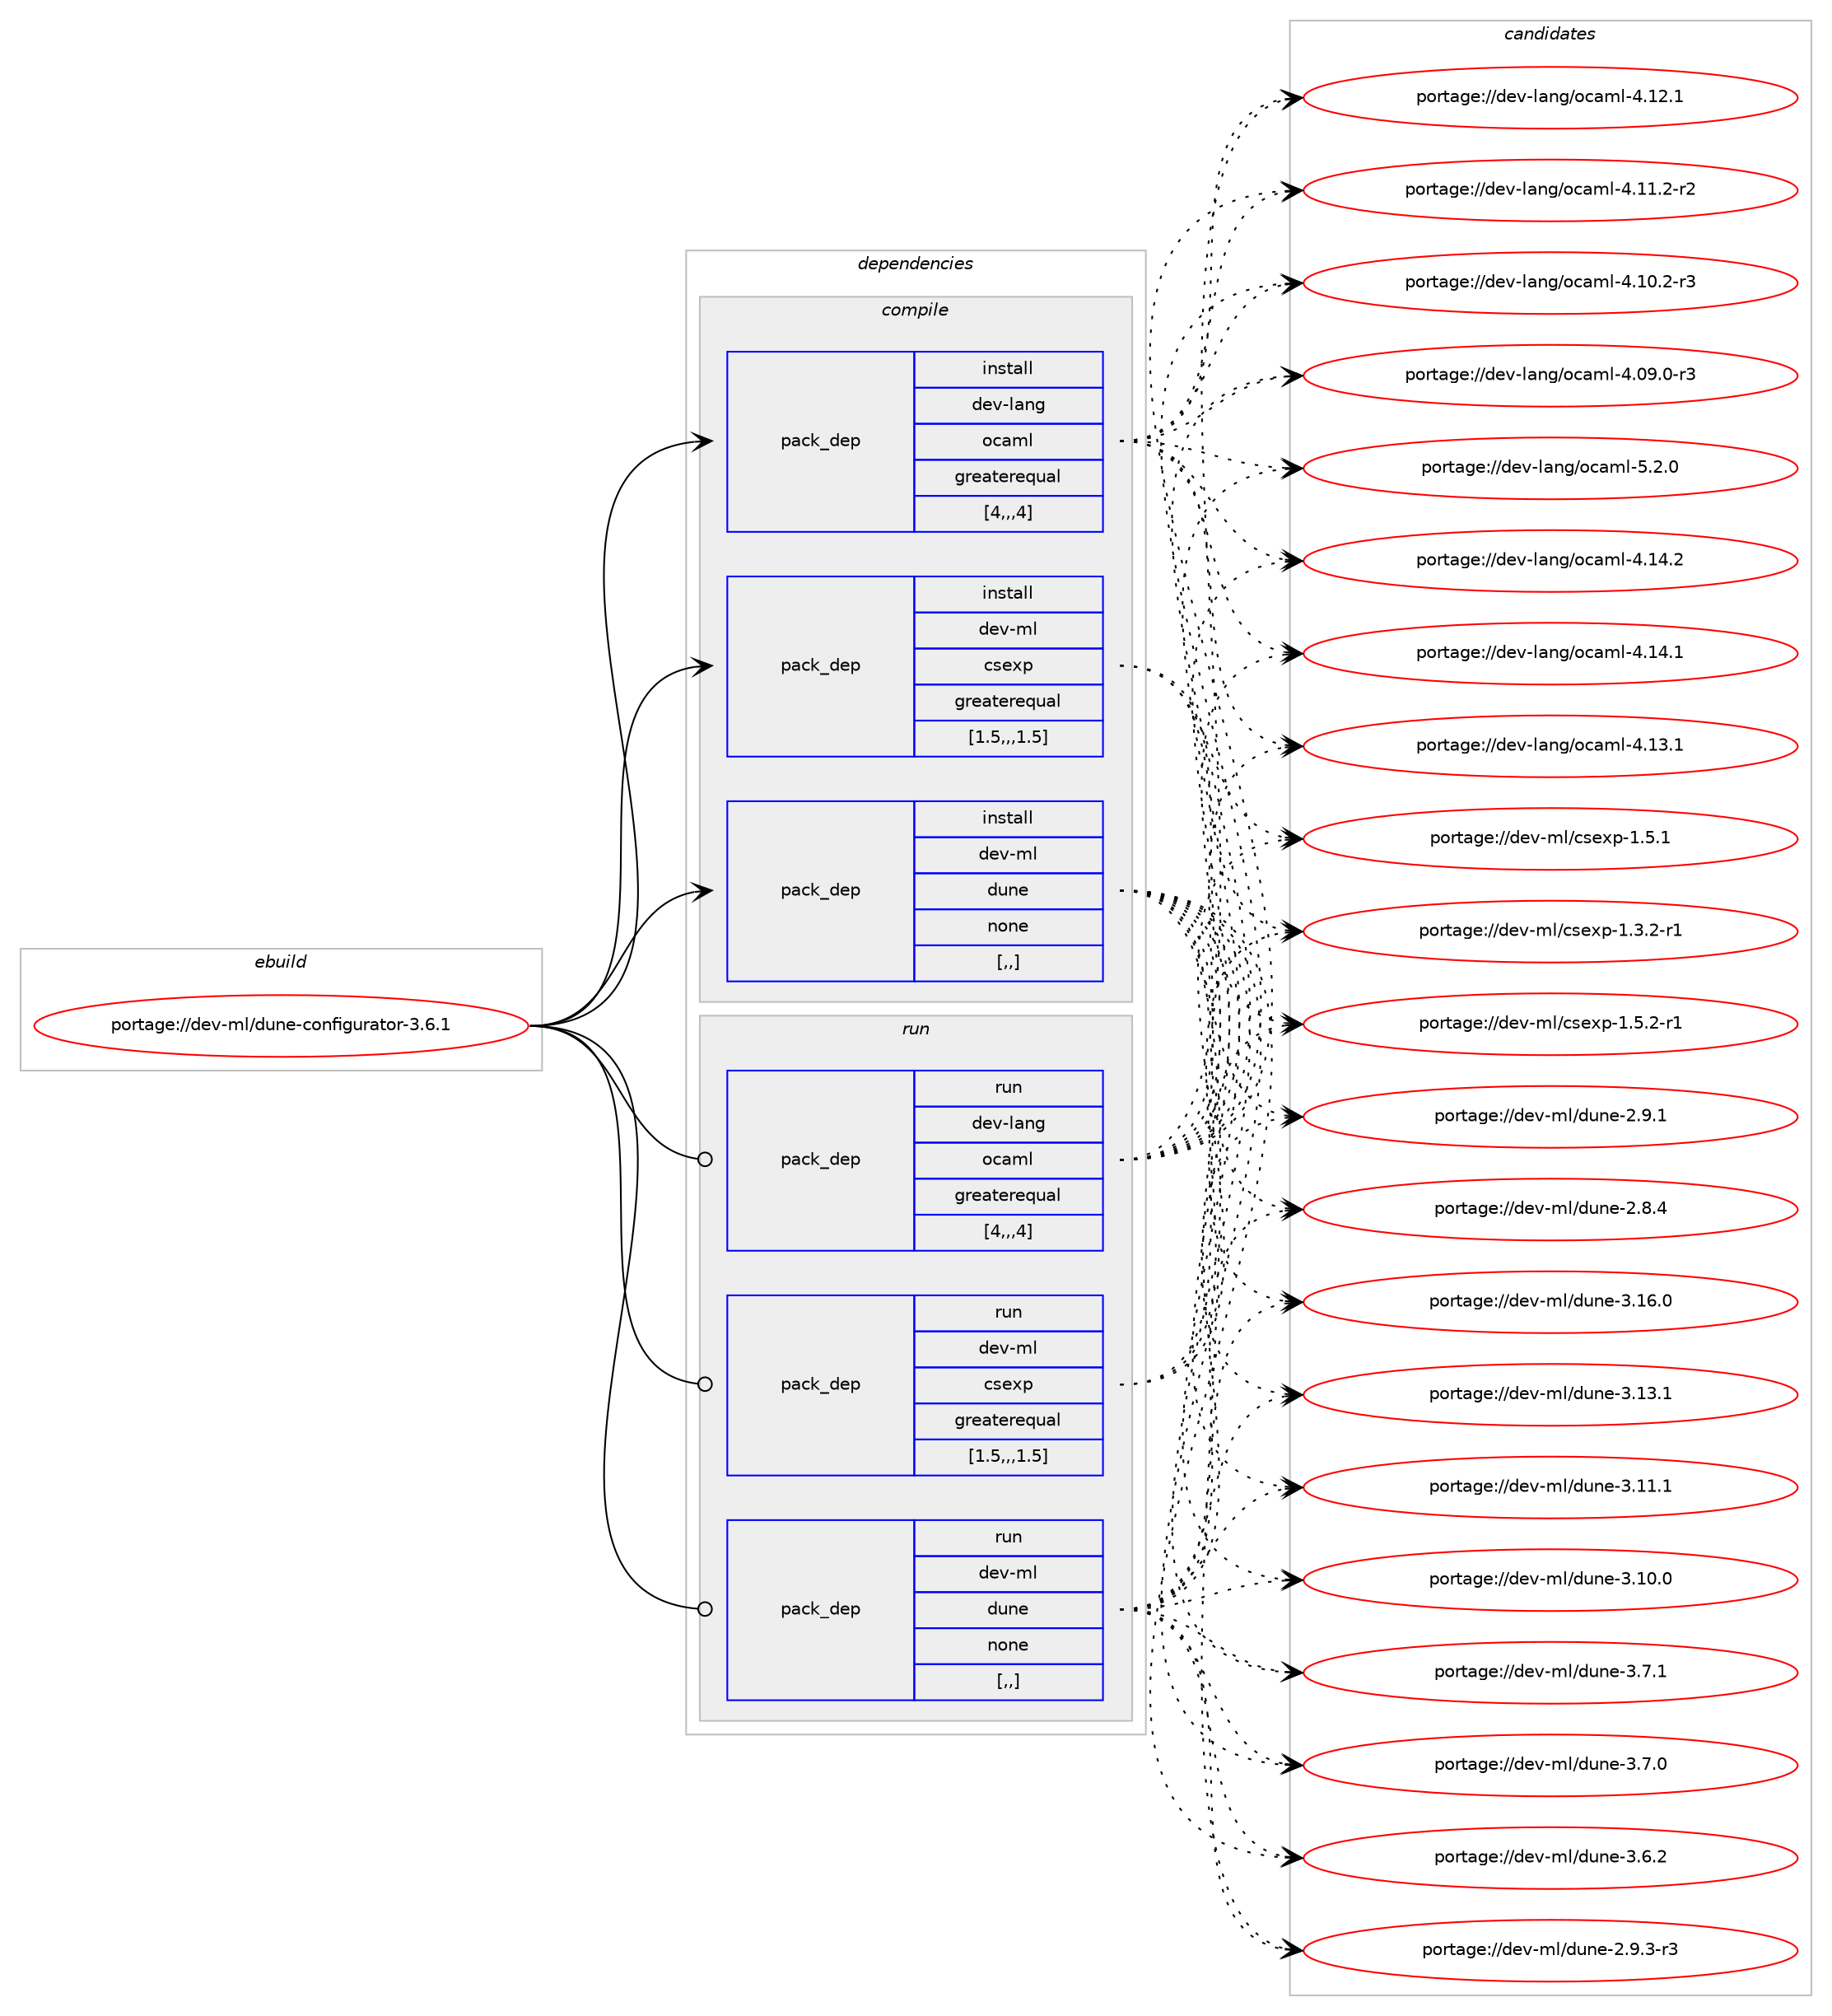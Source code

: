 digraph prolog {

# *************
# Graph options
# *************

newrank=true;
concentrate=true;
compound=true;
graph [rankdir=LR,fontname=Helvetica,fontsize=10,ranksep=1.5];#, ranksep=2.5, nodesep=0.2];
edge  [arrowhead=vee];
node  [fontname=Helvetica,fontsize=10];

# **********
# The ebuild
# **********

subgraph cluster_leftcol {
color=gray;
label=<<i>ebuild</i>>;
id [label="portage://dev-ml/dune-configurator-3.6.1", color=red, width=4, href="../dev-ml/dune-configurator-3.6.1.svg"];
}

# ****************
# The dependencies
# ****************

subgraph cluster_midcol {
color=gray;
label=<<i>dependencies</i>>;
subgraph cluster_compile {
fillcolor="#eeeeee";
style=filled;
label=<<i>compile</i>>;
subgraph pack88396 {
dependency118924 [label=<<TABLE BORDER="0" CELLBORDER="1" CELLSPACING="0" CELLPADDING="4" WIDTH="220"><TR><TD ROWSPAN="6" CELLPADDING="30">pack_dep</TD></TR><TR><TD WIDTH="110">install</TD></TR><TR><TD>dev-lang</TD></TR><TR><TD>ocaml</TD></TR><TR><TD>greaterequal</TD></TR><TR><TD>[4,,,4]</TD></TR></TABLE>>, shape=none, color=blue];
}
id:e -> dependency118924:w [weight=20,style="solid",arrowhead="vee"];
subgraph pack88397 {
dependency118925 [label=<<TABLE BORDER="0" CELLBORDER="1" CELLSPACING="0" CELLPADDING="4" WIDTH="220"><TR><TD ROWSPAN="6" CELLPADDING="30">pack_dep</TD></TR><TR><TD WIDTH="110">install</TD></TR><TR><TD>dev-ml</TD></TR><TR><TD>csexp</TD></TR><TR><TD>greaterequal</TD></TR><TR><TD>[1.5,,,1.5]</TD></TR></TABLE>>, shape=none, color=blue];
}
id:e -> dependency118925:w [weight=20,style="solid",arrowhead="vee"];
subgraph pack88398 {
dependency118926 [label=<<TABLE BORDER="0" CELLBORDER="1" CELLSPACING="0" CELLPADDING="4" WIDTH="220"><TR><TD ROWSPAN="6" CELLPADDING="30">pack_dep</TD></TR><TR><TD WIDTH="110">install</TD></TR><TR><TD>dev-ml</TD></TR><TR><TD>dune</TD></TR><TR><TD>none</TD></TR><TR><TD>[,,]</TD></TR></TABLE>>, shape=none, color=blue];
}
id:e -> dependency118926:w [weight=20,style="solid",arrowhead="vee"];
}
subgraph cluster_compileandrun {
fillcolor="#eeeeee";
style=filled;
label=<<i>compile and run</i>>;
}
subgraph cluster_run {
fillcolor="#eeeeee";
style=filled;
label=<<i>run</i>>;
subgraph pack88399 {
dependency118927 [label=<<TABLE BORDER="0" CELLBORDER="1" CELLSPACING="0" CELLPADDING="4" WIDTH="220"><TR><TD ROWSPAN="6" CELLPADDING="30">pack_dep</TD></TR><TR><TD WIDTH="110">run</TD></TR><TR><TD>dev-lang</TD></TR><TR><TD>ocaml</TD></TR><TR><TD>greaterequal</TD></TR><TR><TD>[4,,,4]</TD></TR></TABLE>>, shape=none, color=blue];
}
id:e -> dependency118927:w [weight=20,style="solid",arrowhead="odot"];
subgraph pack88400 {
dependency118928 [label=<<TABLE BORDER="0" CELLBORDER="1" CELLSPACING="0" CELLPADDING="4" WIDTH="220"><TR><TD ROWSPAN="6" CELLPADDING="30">pack_dep</TD></TR><TR><TD WIDTH="110">run</TD></TR><TR><TD>dev-ml</TD></TR><TR><TD>csexp</TD></TR><TR><TD>greaterequal</TD></TR><TR><TD>[1.5,,,1.5]</TD></TR></TABLE>>, shape=none, color=blue];
}
id:e -> dependency118928:w [weight=20,style="solid",arrowhead="odot"];
subgraph pack88401 {
dependency118929 [label=<<TABLE BORDER="0" CELLBORDER="1" CELLSPACING="0" CELLPADDING="4" WIDTH="220"><TR><TD ROWSPAN="6" CELLPADDING="30">pack_dep</TD></TR><TR><TD WIDTH="110">run</TD></TR><TR><TD>dev-ml</TD></TR><TR><TD>dune</TD></TR><TR><TD>none</TD></TR><TR><TD>[,,]</TD></TR></TABLE>>, shape=none, color=blue];
}
id:e -> dependency118929:w [weight=20,style="solid",arrowhead="odot"];
}
}

# **************
# The candidates
# **************

subgraph cluster_choices {
rank=same;
color=gray;
label=<<i>candidates</i>>;

subgraph choice88396 {
color=black;
nodesep=1;
choice1001011184510897110103471119997109108455346504648 [label="portage://dev-lang/ocaml-5.2.0", color=red, width=4,href="../dev-lang/ocaml-5.2.0.svg"];
choice100101118451089711010347111999710910845524649524650 [label="portage://dev-lang/ocaml-4.14.2", color=red, width=4,href="../dev-lang/ocaml-4.14.2.svg"];
choice100101118451089711010347111999710910845524649524649 [label="portage://dev-lang/ocaml-4.14.1", color=red, width=4,href="../dev-lang/ocaml-4.14.1.svg"];
choice100101118451089711010347111999710910845524649514649 [label="portage://dev-lang/ocaml-4.13.1", color=red, width=4,href="../dev-lang/ocaml-4.13.1.svg"];
choice100101118451089711010347111999710910845524649504649 [label="portage://dev-lang/ocaml-4.12.1", color=red, width=4,href="../dev-lang/ocaml-4.12.1.svg"];
choice1001011184510897110103471119997109108455246494946504511450 [label="portage://dev-lang/ocaml-4.11.2-r2", color=red, width=4,href="../dev-lang/ocaml-4.11.2-r2.svg"];
choice1001011184510897110103471119997109108455246494846504511451 [label="portage://dev-lang/ocaml-4.10.2-r3", color=red, width=4,href="../dev-lang/ocaml-4.10.2-r3.svg"];
choice1001011184510897110103471119997109108455246485746484511451 [label="portage://dev-lang/ocaml-4.09.0-r3", color=red, width=4,href="../dev-lang/ocaml-4.09.0-r3.svg"];
dependency118924:e -> choice1001011184510897110103471119997109108455346504648:w [style=dotted,weight="100"];
dependency118924:e -> choice100101118451089711010347111999710910845524649524650:w [style=dotted,weight="100"];
dependency118924:e -> choice100101118451089711010347111999710910845524649524649:w [style=dotted,weight="100"];
dependency118924:e -> choice100101118451089711010347111999710910845524649514649:w [style=dotted,weight="100"];
dependency118924:e -> choice100101118451089711010347111999710910845524649504649:w [style=dotted,weight="100"];
dependency118924:e -> choice1001011184510897110103471119997109108455246494946504511450:w [style=dotted,weight="100"];
dependency118924:e -> choice1001011184510897110103471119997109108455246494846504511451:w [style=dotted,weight="100"];
dependency118924:e -> choice1001011184510897110103471119997109108455246485746484511451:w [style=dotted,weight="100"];
}
subgraph choice88397 {
color=black;
nodesep=1;
choice1001011184510910847991151011201124549465346504511449 [label="portage://dev-ml/csexp-1.5.2-r1", color=red, width=4,href="../dev-ml/csexp-1.5.2-r1.svg"];
choice100101118451091084799115101120112454946534649 [label="portage://dev-ml/csexp-1.5.1", color=red, width=4,href="../dev-ml/csexp-1.5.1.svg"];
choice1001011184510910847991151011201124549465146504511449 [label="portage://dev-ml/csexp-1.3.2-r1", color=red, width=4,href="../dev-ml/csexp-1.3.2-r1.svg"];
dependency118925:e -> choice1001011184510910847991151011201124549465346504511449:w [style=dotted,weight="100"];
dependency118925:e -> choice100101118451091084799115101120112454946534649:w [style=dotted,weight="100"];
dependency118925:e -> choice1001011184510910847991151011201124549465146504511449:w [style=dotted,weight="100"];
}
subgraph choice88398 {
color=black;
nodesep=1;
choice100101118451091084710011711010145514649544648 [label="portage://dev-ml/dune-3.16.0", color=red, width=4,href="../dev-ml/dune-3.16.0.svg"];
choice100101118451091084710011711010145514649514649 [label="portage://dev-ml/dune-3.13.1", color=red, width=4,href="../dev-ml/dune-3.13.1.svg"];
choice100101118451091084710011711010145514649494649 [label="portage://dev-ml/dune-3.11.1", color=red, width=4,href="../dev-ml/dune-3.11.1.svg"];
choice100101118451091084710011711010145514649484648 [label="portage://dev-ml/dune-3.10.0", color=red, width=4,href="../dev-ml/dune-3.10.0.svg"];
choice1001011184510910847100117110101455146554649 [label="portage://dev-ml/dune-3.7.1", color=red, width=4,href="../dev-ml/dune-3.7.1.svg"];
choice1001011184510910847100117110101455146554648 [label="portage://dev-ml/dune-3.7.0", color=red, width=4,href="../dev-ml/dune-3.7.0.svg"];
choice1001011184510910847100117110101455146544650 [label="portage://dev-ml/dune-3.6.2", color=red, width=4,href="../dev-ml/dune-3.6.2.svg"];
choice10010111845109108471001171101014550465746514511451 [label="portage://dev-ml/dune-2.9.3-r3", color=red, width=4,href="../dev-ml/dune-2.9.3-r3.svg"];
choice1001011184510910847100117110101455046574649 [label="portage://dev-ml/dune-2.9.1", color=red, width=4,href="../dev-ml/dune-2.9.1.svg"];
choice1001011184510910847100117110101455046564652 [label="portage://dev-ml/dune-2.8.4", color=red, width=4,href="../dev-ml/dune-2.8.4.svg"];
dependency118926:e -> choice100101118451091084710011711010145514649544648:w [style=dotted,weight="100"];
dependency118926:e -> choice100101118451091084710011711010145514649514649:w [style=dotted,weight="100"];
dependency118926:e -> choice100101118451091084710011711010145514649494649:w [style=dotted,weight="100"];
dependency118926:e -> choice100101118451091084710011711010145514649484648:w [style=dotted,weight="100"];
dependency118926:e -> choice1001011184510910847100117110101455146554649:w [style=dotted,weight="100"];
dependency118926:e -> choice1001011184510910847100117110101455146554648:w [style=dotted,weight="100"];
dependency118926:e -> choice1001011184510910847100117110101455146544650:w [style=dotted,weight="100"];
dependency118926:e -> choice10010111845109108471001171101014550465746514511451:w [style=dotted,weight="100"];
dependency118926:e -> choice1001011184510910847100117110101455046574649:w [style=dotted,weight="100"];
dependency118926:e -> choice1001011184510910847100117110101455046564652:w [style=dotted,weight="100"];
}
subgraph choice88399 {
color=black;
nodesep=1;
choice1001011184510897110103471119997109108455346504648 [label="portage://dev-lang/ocaml-5.2.0", color=red, width=4,href="../dev-lang/ocaml-5.2.0.svg"];
choice100101118451089711010347111999710910845524649524650 [label="portage://dev-lang/ocaml-4.14.2", color=red, width=4,href="../dev-lang/ocaml-4.14.2.svg"];
choice100101118451089711010347111999710910845524649524649 [label="portage://dev-lang/ocaml-4.14.1", color=red, width=4,href="../dev-lang/ocaml-4.14.1.svg"];
choice100101118451089711010347111999710910845524649514649 [label="portage://dev-lang/ocaml-4.13.1", color=red, width=4,href="../dev-lang/ocaml-4.13.1.svg"];
choice100101118451089711010347111999710910845524649504649 [label="portage://dev-lang/ocaml-4.12.1", color=red, width=4,href="../dev-lang/ocaml-4.12.1.svg"];
choice1001011184510897110103471119997109108455246494946504511450 [label="portage://dev-lang/ocaml-4.11.2-r2", color=red, width=4,href="../dev-lang/ocaml-4.11.2-r2.svg"];
choice1001011184510897110103471119997109108455246494846504511451 [label="portage://dev-lang/ocaml-4.10.2-r3", color=red, width=4,href="../dev-lang/ocaml-4.10.2-r3.svg"];
choice1001011184510897110103471119997109108455246485746484511451 [label="portage://dev-lang/ocaml-4.09.0-r3", color=red, width=4,href="../dev-lang/ocaml-4.09.0-r3.svg"];
dependency118927:e -> choice1001011184510897110103471119997109108455346504648:w [style=dotted,weight="100"];
dependency118927:e -> choice100101118451089711010347111999710910845524649524650:w [style=dotted,weight="100"];
dependency118927:e -> choice100101118451089711010347111999710910845524649524649:w [style=dotted,weight="100"];
dependency118927:e -> choice100101118451089711010347111999710910845524649514649:w [style=dotted,weight="100"];
dependency118927:e -> choice100101118451089711010347111999710910845524649504649:w [style=dotted,weight="100"];
dependency118927:e -> choice1001011184510897110103471119997109108455246494946504511450:w [style=dotted,weight="100"];
dependency118927:e -> choice1001011184510897110103471119997109108455246494846504511451:w [style=dotted,weight="100"];
dependency118927:e -> choice1001011184510897110103471119997109108455246485746484511451:w [style=dotted,weight="100"];
}
subgraph choice88400 {
color=black;
nodesep=1;
choice1001011184510910847991151011201124549465346504511449 [label="portage://dev-ml/csexp-1.5.2-r1", color=red, width=4,href="../dev-ml/csexp-1.5.2-r1.svg"];
choice100101118451091084799115101120112454946534649 [label="portage://dev-ml/csexp-1.5.1", color=red, width=4,href="../dev-ml/csexp-1.5.1.svg"];
choice1001011184510910847991151011201124549465146504511449 [label="portage://dev-ml/csexp-1.3.2-r1", color=red, width=4,href="../dev-ml/csexp-1.3.2-r1.svg"];
dependency118928:e -> choice1001011184510910847991151011201124549465346504511449:w [style=dotted,weight="100"];
dependency118928:e -> choice100101118451091084799115101120112454946534649:w [style=dotted,weight="100"];
dependency118928:e -> choice1001011184510910847991151011201124549465146504511449:w [style=dotted,weight="100"];
}
subgraph choice88401 {
color=black;
nodesep=1;
choice100101118451091084710011711010145514649544648 [label="portage://dev-ml/dune-3.16.0", color=red, width=4,href="../dev-ml/dune-3.16.0.svg"];
choice100101118451091084710011711010145514649514649 [label="portage://dev-ml/dune-3.13.1", color=red, width=4,href="../dev-ml/dune-3.13.1.svg"];
choice100101118451091084710011711010145514649494649 [label="portage://dev-ml/dune-3.11.1", color=red, width=4,href="../dev-ml/dune-3.11.1.svg"];
choice100101118451091084710011711010145514649484648 [label="portage://dev-ml/dune-3.10.0", color=red, width=4,href="../dev-ml/dune-3.10.0.svg"];
choice1001011184510910847100117110101455146554649 [label="portage://dev-ml/dune-3.7.1", color=red, width=4,href="../dev-ml/dune-3.7.1.svg"];
choice1001011184510910847100117110101455146554648 [label="portage://dev-ml/dune-3.7.0", color=red, width=4,href="../dev-ml/dune-3.7.0.svg"];
choice1001011184510910847100117110101455146544650 [label="portage://dev-ml/dune-3.6.2", color=red, width=4,href="../dev-ml/dune-3.6.2.svg"];
choice10010111845109108471001171101014550465746514511451 [label="portage://dev-ml/dune-2.9.3-r3", color=red, width=4,href="../dev-ml/dune-2.9.3-r3.svg"];
choice1001011184510910847100117110101455046574649 [label="portage://dev-ml/dune-2.9.1", color=red, width=4,href="../dev-ml/dune-2.9.1.svg"];
choice1001011184510910847100117110101455046564652 [label="portage://dev-ml/dune-2.8.4", color=red, width=4,href="../dev-ml/dune-2.8.4.svg"];
dependency118929:e -> choice100101118451091084710011711010145514649544648:w [style=dotted,weight="100"];
dependency118929:e -> choice100101118451091084710011711010145514649514649:w [style=dotted,weight="100"];
dependency118929:e -> choice100101118451091084710011711010145514649494649:w [style=dotted,weight="100"];
dependency118929:e -> choice100101118451091084710011711010145514649484648:w [style=dotted,weight="100"];
dependency118929:e -> choice1001011184510910847100117110101455146554649:w [style=dotted,weight="100"];
dependency118929:e -> choice1001011184510910847100117110101455146554648:w [style=dotted,weight="100"];
dependency118929:e -> choice1001011184510910847100117110101455146544650:w [style=dotted,weight="100"];
dependency118929:e -> choice10010111845109108471001171101014550465746514511451:w [style=dotted,weight="100"];
dependency118929:e -> choice1001011184510910847100117110101455046574649:w [style=dotted,weight="100"];
dependency118929:e -> choice1001011184510910847100117110101455046564652:w [style=dotted,weight="100"];
}
}

}

